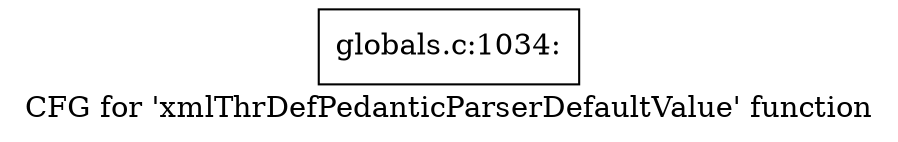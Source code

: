 digraph "CFG for 'xmlThrDefPedanticParserDefaultValue' function" {
	label="CFG for 'xmlThrDefPedanticParserDefaultValue' function";

	Node0x4ad97b0 [shape=record,label="{globals.c:1034:}"];
}
